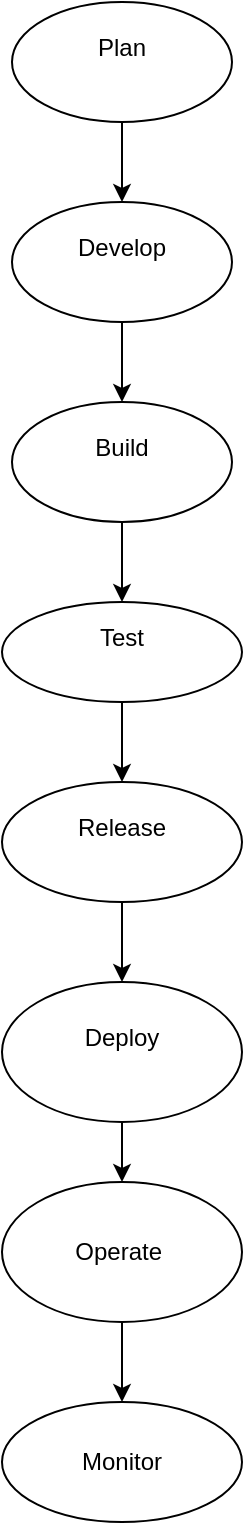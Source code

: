 <mxfile version="28.0.7">
  <diagram name="Page-1" id="H5BcJZx_xGzZoZWlVKdf">
    <mxGraphModel dx="1042" dy="562" grid="1" gridSize="10" guides="1" tooltips="1" connect="1" arrows="1" fold="1" page="1" pageScale="1" pageWidth="850" pageHeight="1100" math="0" shadow="0">
      <root>
        <mxCell id="0" />
        <mxCell id="1" parent="0" />
        <mxCell id="nl2D2xgzlOndQHWf-n2I-10" style="edgeStyle=orthogonalEdgeStyle;rounded=0;orthogonalLoop=1;jettySize=auto;html=1;exitX=0.5;exitY=1;exitDx=0;exitDy=0;entryX=0.5;entryY=0;entryDx=0;entryDy=0;" edge="1" parent="1" source="nl2D2xgzlOndQHWf-n2I-1" target="nl2D2xgzlOndQHWf-n2I-2">
          <mxGeometry relative="1" as="geometry" />
        </mxCell>
        <mxCell id="nl2D2xgzlOndQHWf-n2I-1" value="&#xa;Plan&#xa;&#xa;" style="ellipse;whiteSpace=wrap;html=1;" vertex="1" parent="1">
          <mxGeometry x="330" y="50" width="110" height="60" as="geometry" />
        </mxCell>
        <mxCell id="nl2D2xgzlOndQHWf-n2I-11" style="edgeStyle=orthogonalEdgeStyle;rounded=0;orthogonalLoop=1;jettySize=auto;html=1;exitX=0.5;exitY=1;exitDx=0;exitDy=0;" edge="1" parent="1" source="nl2D2xgzlOndQHWf-n2I-2" target="nl2D2xgzlOndQHWf-n2I-4">
          <mxGeometry relative="1" as="geometry" />
        </mxCell>
        <mxCell id="nl2D2xgzlOndQHWf-n2I-2" value="&#xa;Develop&#xa;&#xa;" style="ellipse;whiteSpace=wrap;html=1;" vertex="1" parent="1">
          <mxGeometry x="330" y="150" width="110" height="60" as="geometry" />
        </mxCell>
        <mxCell id="nl2D2xgzlOndQHWf-n2I-12" style="edgeStyle=orthogonalEdgeStyle;rounded=0;orthogonalLoop=1;jettySize=auto;html=1;exitX=0.5;exitY=1;exitDx=0;exitDy=0;entryX=0.5;entryY=0;entryDx=0;entryDy=0;" edge="1" parent="1" source="nl2D2xgzlOndQHWf-n2I-4" target="nl2D2xgzlOndQHWf-n2I-7">
          <mxGeometry relative="1" as="geometry" />
        </mxCell>
        <mxCell id="nl2D2xgzlOndQHWf-n2I-4" value="&#xa;Build&#xa;&#xa;" style="ellipse;whiteSpace=wrap;html=1;" vertex="1" parent="1">
          <mxGeometry x="330" y="250" width="110" height="60" as="geometry" />
        </mxCell>
        <mxCell id="nl2D2xgzlOndQHWf-n2I-15" style="edgeStyle=orthogonalEdgeStyle;rounded=0;orthogonalLoop=1;jettySize=auto;html=1;exitX=0.5;exitY=1;exitDx=0;exitDy=0;entryX=0.5;entryY=0;entryDx=0;entryDy=0;" edge="1" parent="1" source="nl2D2xgzlOndQHWf-n2I-5" target="nl2D2xgzlOndQHWf-n2I-8">
          <mxGeometry relative="1" as="geometry" />
        </mxCell>
        <mxCell id="nl2D2xgzlOndQHWf-n2I-5" value="&#xa; Deploy&#xa;&#xa;" style="ellipse;whiteSpace=wrap;html=1;" vertex="1" parent="1">
          <mxGeometry x="325" y="540" width="120" height="70" as="geometry" />
        </mxCell>
        <mxCell id="nl2D2xgzlOndQHWf-n2I-14" style="edgeStyle=orthogonalEdgeStyle;rounded=0;orthogonalLoop=1;jettySize=auto;html=1;exitX=0.5;exitY=1;exitDx=0;exitDy=0;entryX=0.5;entryY=0;entryDx=0;entryDy=0;" edge="1" parent="1" source="nl2D2xgzlOndQHWf-n2I-6" target="nl2D2xgzlOndQHWf-n2I-5">
          <mxGeometry relative="1" as="geometry" />
        </mxCell>
        <mxCell id="nl2D2xgzlOndQHWf-n2I-6" value="&#xa; Release&#xa;&#xa;" style="ellipse;whiteSpace=wrap;html=1;" vertex="1" parent="1">
          <mxGeometry x="325" y="440" width="120" height="60" as="geometry" />
        </mxCell>
        <mxCell id="nl2D2xgzlOndQHWf-n2I-13" style="edgeStyle=orthogonalEdgeStyle;rounded=0;orthogonalLoop=1;jettySize=auto;html=1;exitX=0.5;exitY=1;exitDx=0;exitDy=0;entryX=0.5;entryY=0;entryDx=0;entryDy=0;" edge="1" parent="1" source="nl2D2xgzlOndQHWf-n2I-7" target="nl2D2xgzlOndQHWf-n2I-6">
          <mxGeometry relative="1" as="geometry" />
        </mxCell>
        <mxCell id="nl2D2xgzlOndQHWf-n2I-7" value="&#xa;Test&#xa;&#xa;" style="ellipse;whiteSpace=wrap;html=1;" vertex="1" parent="1">
          <mxGeometry x="325" y="350" width="120" height="50" as="geometry" />
        </mxCell>
        <mxCell id="nl2D2xgzlOndQHWf-n2I-17" style="edgeStyle=orthogonalEdgeStyle;rounded=0;orthogonalLoop=1;jettySize=auto;html=1;exitX=0.5;exitY=1;exitDx=0;exitDy=0;" edge="1" parent="1" source="nl2D2xgzlOndQHWf-n2I-8" target="nl2D2xgzlOndQHWf-n2I-16">
          <mxGeometry relative="1" as="geometry" />
        </mxCell>
        <mxCell id="nl2D2xgzlOndQHWf-n2I-8" value="&lt;br&gt;Operate&amp;nbsp;&lt;div&gt;&lt;br/&gt;&lt;/div&gt;" style="ellipse;whiteSpace=wrap;html=1;" vertex="1" parent="1">
          <mxGeometry x="325" y="640" width="120" height="70" as="geometry" />
        </mxCell>
        <mxCell id="nl2D2xgzlOndQHWf-n2I-16" value="Monitor" style="ellipse;whiteSpace=wrap;html=1;" vertex="1" parent="1">
          <mxGeometry x="325" y="750" width="120" height="60" as="geometry" />
        </mxCell>
      </root>
    </mxGraphModel>
  </diagram>
</mxfile>
